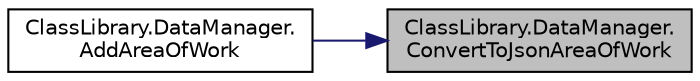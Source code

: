 digraph "ClassLibrary.DataManager.ConvertToJsonAreaOfWork"
{
 // INTERACTIVE_SVG=YES
 // LATEX_PDF_SIZE
  edge [fontname="Helvetica",fontsize="10",labelfontname="Helvetica",labelfontsize="10"];
  node [fontname="Helvetica",fontsize="10",shape=record];
  rankdir="RL";
  Node1 [label="ClassLibrary.DataManager.\lConvertToJsonAreaOfWork",height=0.2,width=0.4,color="black", fillcolor="grey75", style="filled", fontcolor="black",tooltip=" "];
  Node1 -> Node2 [dir="back",color="midnightblue",fontsize="10",style="solid",fontname="Helvetica"];
  Node2 [label="ClassLibrary.DataManager.\lAddAreaOfWork",height=0.2,width=0.4,color="black", fillcolor="white", style="filled",URL="$classClassLibrary_1_1DataManager.html#a63e5e2526587d52ac9bdc89bd52c117e",tooltip="Metodo para agregar Rubros a la lista de Rubros"];
}
